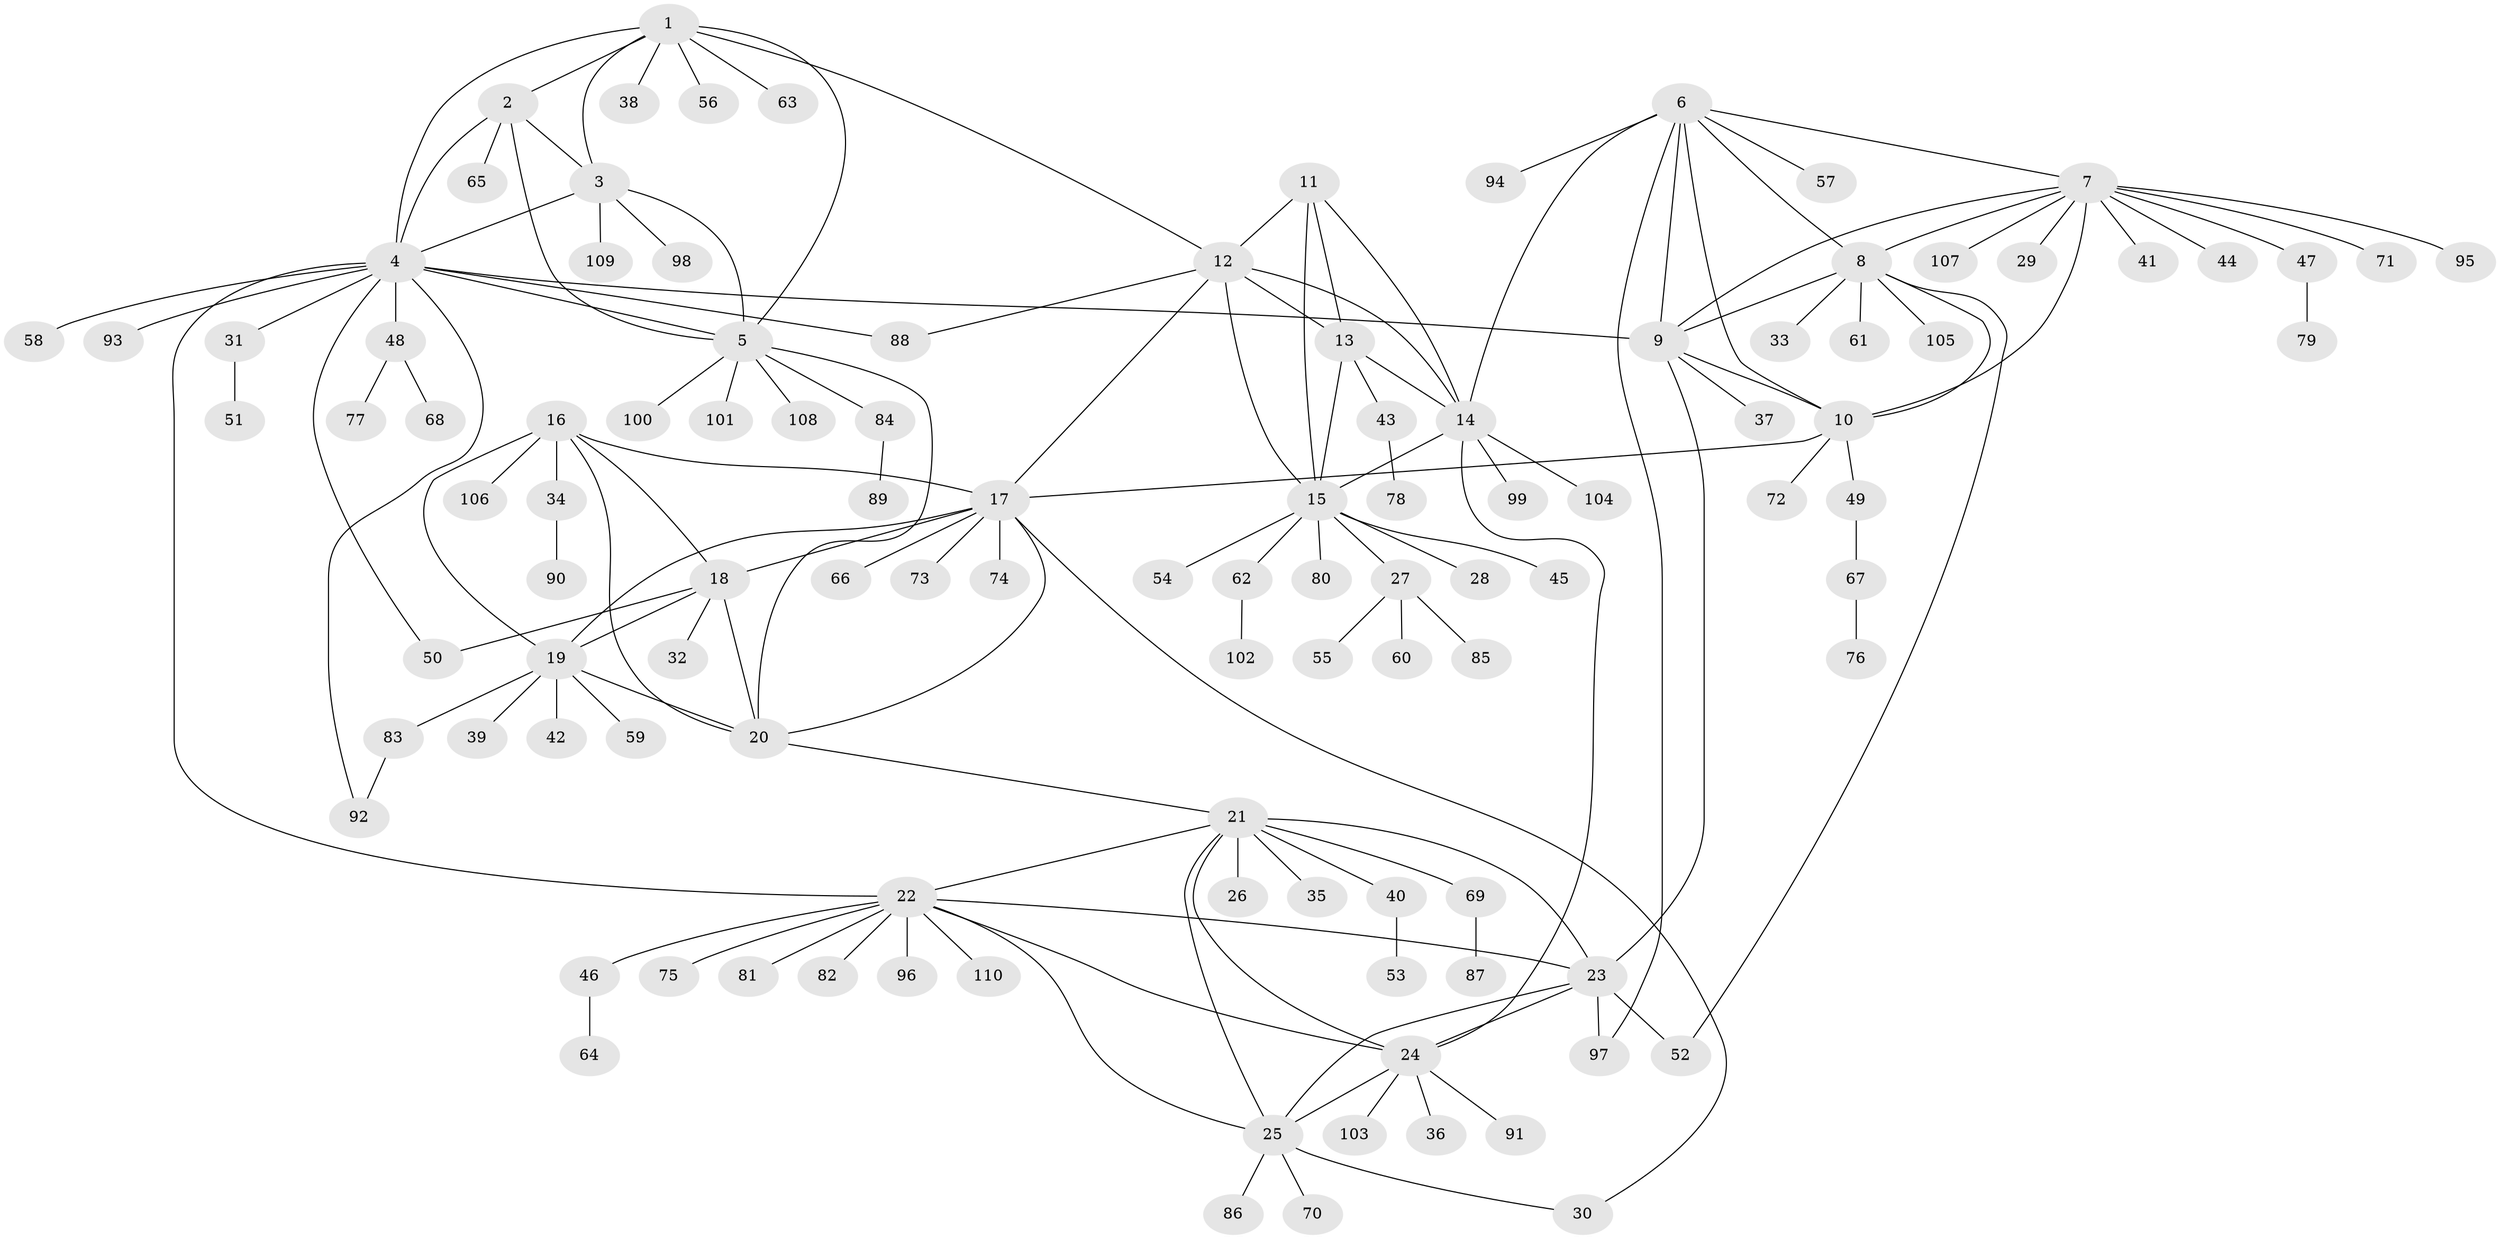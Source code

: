 // Generated by graph-tools (version 1.1) at 2025/37/03/09/25 02:37:30]
// undirected, 110 vertices, 151 edges
graph export_dot {
graph [start="1"]
  node [color=gray90,style=filled];
  1;
  2;
  3;
  4;
  5;
  6;
  7;
  8;
  9;
  10;
  11;
  12;
  13;
  14;
  15;
  16;
  17;
  18;
  19;
  20;
  21;
  22;
  23;
  24;
  25;
  26;
  27;
  28;
  29;
  30;
  31;
  32;
  33;
  34;
  35;
  36;
  37;
  38;
  39;
  40;
  41;
  42;
  43;
  44;
  45;
  46;
  47;
  48;
  49;
  50;
  51;
  52;
  53;
  54;
  55;
  56;
  57;
  58;
  59;
  60;
  61;
  62;
  63;
  64;
  65;
  66;
  67;
  68;
  69;
  70;
  71;
  72;
  73;
  74;
  75;
  76;
  77;
  78;
  79;
  80;
  81;
  82;
  83;
  84;
  85;
  86;
  87;
  88;
  89;
  90;
  91;
  92;
  93;
  94;
  95;
  96;
  97;
  98;
  99;
  100;
  101;
  102;
  103;
  104;
  105;
  106;
  107;
  108;
  109;
  110;
  1 -- 2;
  1 -- 3;
  1 -- 4;
  1 -- 5;
  1 -- 12;
  1 -- 38;
  1 -- 56;
  1 -- 63;
  2 -- 3;
  2 -- 4;
  2 -- 5;
  2 -- 65;
  3 -- 4;
  3 -- 5;
  3 -- 98;
  3 -- 109;
  4 -- 5;
  4 -- 9;
  4 -- 22;
  4 -- 31;
  4 -- 48;
  4 -- 50;
  4 -- 58;
  4 -- 88;
  4 -- 92;
  4 -- 93;
  5 -- 20;
  5 -- 84;
  5 -- 100;
  5 -- 101;
  5 -- 108;
  6 -- 7;
  6 -- 8;
  6 -- 9;
  6 -- 10;
  6 -- 14;
  6 -- 57;
  6 -- 94;
  6 -- 97;
  7 -- 8;
  7 -- 9;
  7 -- 10;
  7 -- 29;
  7 -- 41;
  7 -- 44;
  7 -- 47;
  7 -- 71;
  7 -- 95;
  7 -- 107;
  8 -- 9;
  8 -- 10;
  8 -- 33;
  8 -- 52;
  8 -- 61;
  8 -- 105;
  9 -- 10;
  9 -- 23;
  9 -- 37;
  10 -- 17;
  10 -- 49;
  10 -- 72;
  11 -- 12;
  11 -- 13;
  11 -- 14;
  11 -- 15;
  12 -- 13;
  12 -- 14;
  12 -- 15;
  12 -- 17;
  12 -- 88;
  13 -- 14;
  13 -- 15;
  13 -- 43;
  14 -- 15;
  14 -- 24;
  14 -- 99;
  14 -- 104;
  15 -- 27;
  15 -- 28;
  15 -- 45;
  15 -- 54;
  15 -- 62;
  15 -- 80;
  16 -- 17;
  16 -- 18;
  16 -- 19;
  16 -- 20;
  16 -- 34;
  16 -- 106;
  17 -- 18;
  17 -- 19;
  17 -- 20;
  17 -- 30;
  17 -- 66;
  17 -- 73;
  17 -- 74;
  18 -- 19;
  18 -- 20;
  18 -- 32;
  18 -- 50;
  19 -- 20;
  19 -- 39;
  19 -- 42;
  19 -- 59;
  19 -- 83;
  20 -- 21;
  21 -- 22;
  21 -- 23;
  21 -- 24;
  21 -- 25;
  21 -- 26;
  21 -- 35;
  21 -- 40;
  21 -- 69;
  22 -- 23;
  22 -- 24;
  22 -- 25;
  22 -- 46;
  22 -- 75;
  22 -- 81;
  22 -- 82;
  22 -- 96;
  22 -- 110;
  23 -- 24;
  23 -- 25;
  23 -- 52;
  23 -- 97;
  24 -- 25;
  24 -- 36;
  24 -- 91;
  24 -- 103;
  25 -- 30;
  25 -- 70;
  25 -- 86;
  27 -- 55;
  27 -- 60;
  27 -- 85;
  31 -- 51;
  34 -- 90;
  40 -- 53;
  43 -- 78;
  46 -- 64;
  47 -- 79;
  48 -- 68;
  48 -- 77;
  49 -- 67;
  62 -- 102;
  67 -- 76;
  69 -- 87;
  83 -- 92;
  84 -- 89;
}
